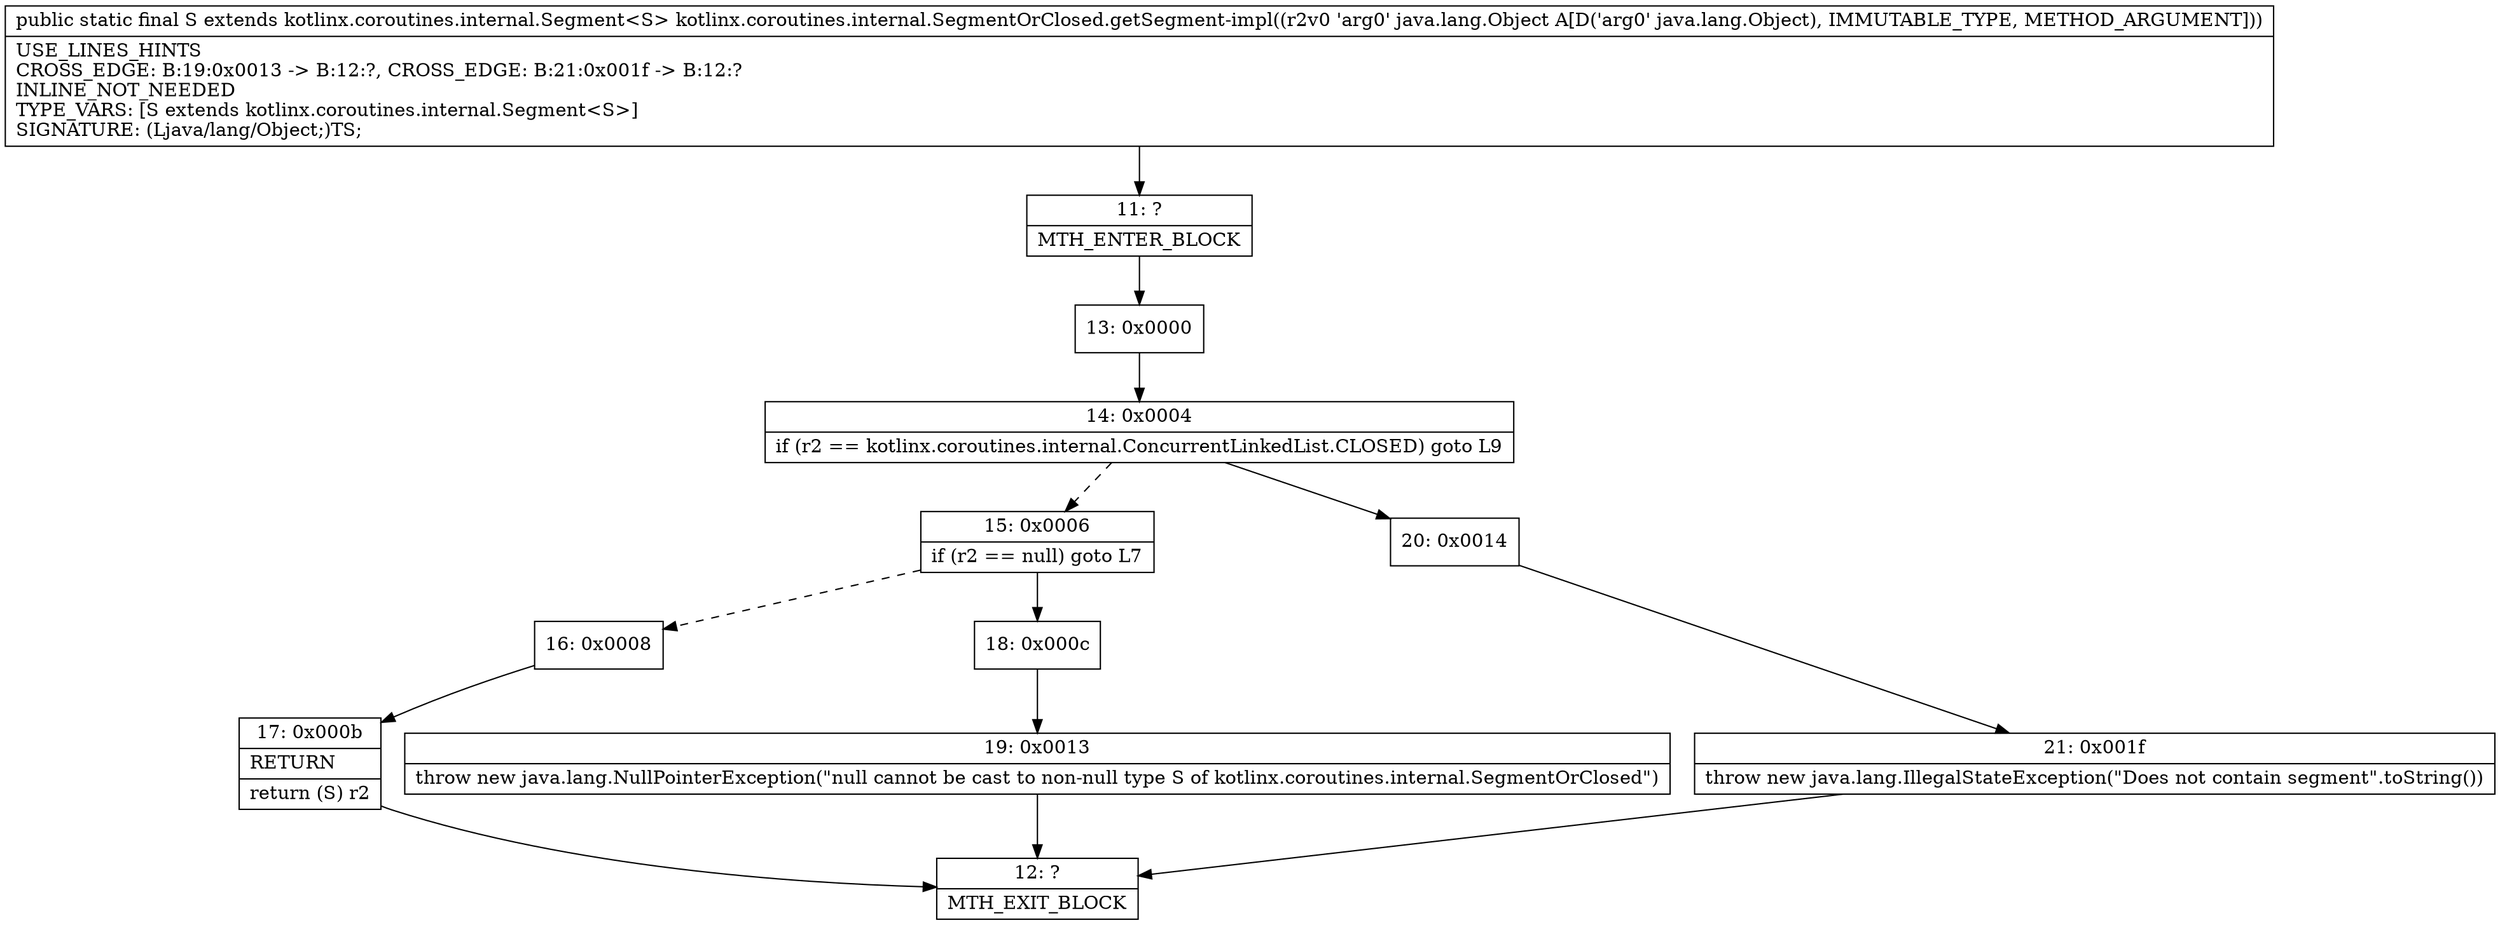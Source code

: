 digraph "CFG forkotlinx.coroutines.internal.SegmentOrClosed.getSegment\-impl(Ljava\/lang\/Object;)Lkotlinx\/coroutines\/internal\/Segment;" {
Node_11 [shape=record,label="{11\:\ ?|MTH_ENTER_BLOCK\l}"];
Node_13 [shape=record,label="{13\:\ 0x0000}"];
Node_14 [shape=record,label="{14\:\ 0x0004|if (r2 == kotlinx.coroutines.internal.ConcurrentLinkedList.CLOSED) goto L9\l}"];
Node_15 [shape=record,label="{15\:\ 0x0006|if (r2 == null) goto L7\l}"];
Node_16 [shape=record,label="{16\:\ 0x0008}"];
Node_17 [shape=record,label="{17\:\ 0x000b|RETURN\l|return (S) r2\l}"];
Node_12 [shape=record,label="{12\:\ ?|MTH_EXIT_BLOCK\l}"];
Node_18 [shape=record,label="{18\:\ 0x000c}"];
Node_19 [shape=record,label="{19\:\ 0x0013|throw new java.lang.NullPointerException(\"null cannot be cast to non\-null type S of kotlinx.coroutines.internal.SegmentOrClosed\")\l}"];
Node_20 [shape=record,label="{20\:\ 0x0014}"];
Node_21 [shape=record,label="{21\:\ 0x001f|throw new java.lang.IllegalStateException(\"Does not contain segment\".toString())\l}"];
MethodNode[shape=record,label="{public static final S extends kotlinx.coroutines.internal.Segment\<S\> kotlinx.coroutines.internal.SegmentOrClosed.getSegment\-impl((r2v0 'arg0' java.lang.Object A[D('arg0' java.lang.Object), IMMUTABLE_TYPE, METHOD_ARGUMENT]))  | USE_LINES_HINTS\lCROSS_EDGE: B:19:0x0013 \-\> B:12:?, CROSS_EDGE: B:21:0x001f \-\> B:12:?\lINLINE_NOT_NEEDED\lTYPE_VARS: [S extends kotlinx.coroutines.internal.Segment\<S\>]\lSIGNATURE: (Ljava\/lang\/Object;)TS;\l}"];
MethodNode -> Node_11;Node_11 -> Node_13;
Node_13 -> Node_14;
Node_14 -> Node_15[style=dashed];
Node_14 -> Node_20;
Node_15 -> Node_16[style=dashed];
Node_15 -> Node_18;
Node_16 -> Node_17;
Node_17 -> Node_12;
Node_18 -> Node_19;
Node_19 -> Node_12;
Node_20 -> Node_21;
Node_21 -> Node_12;
}

